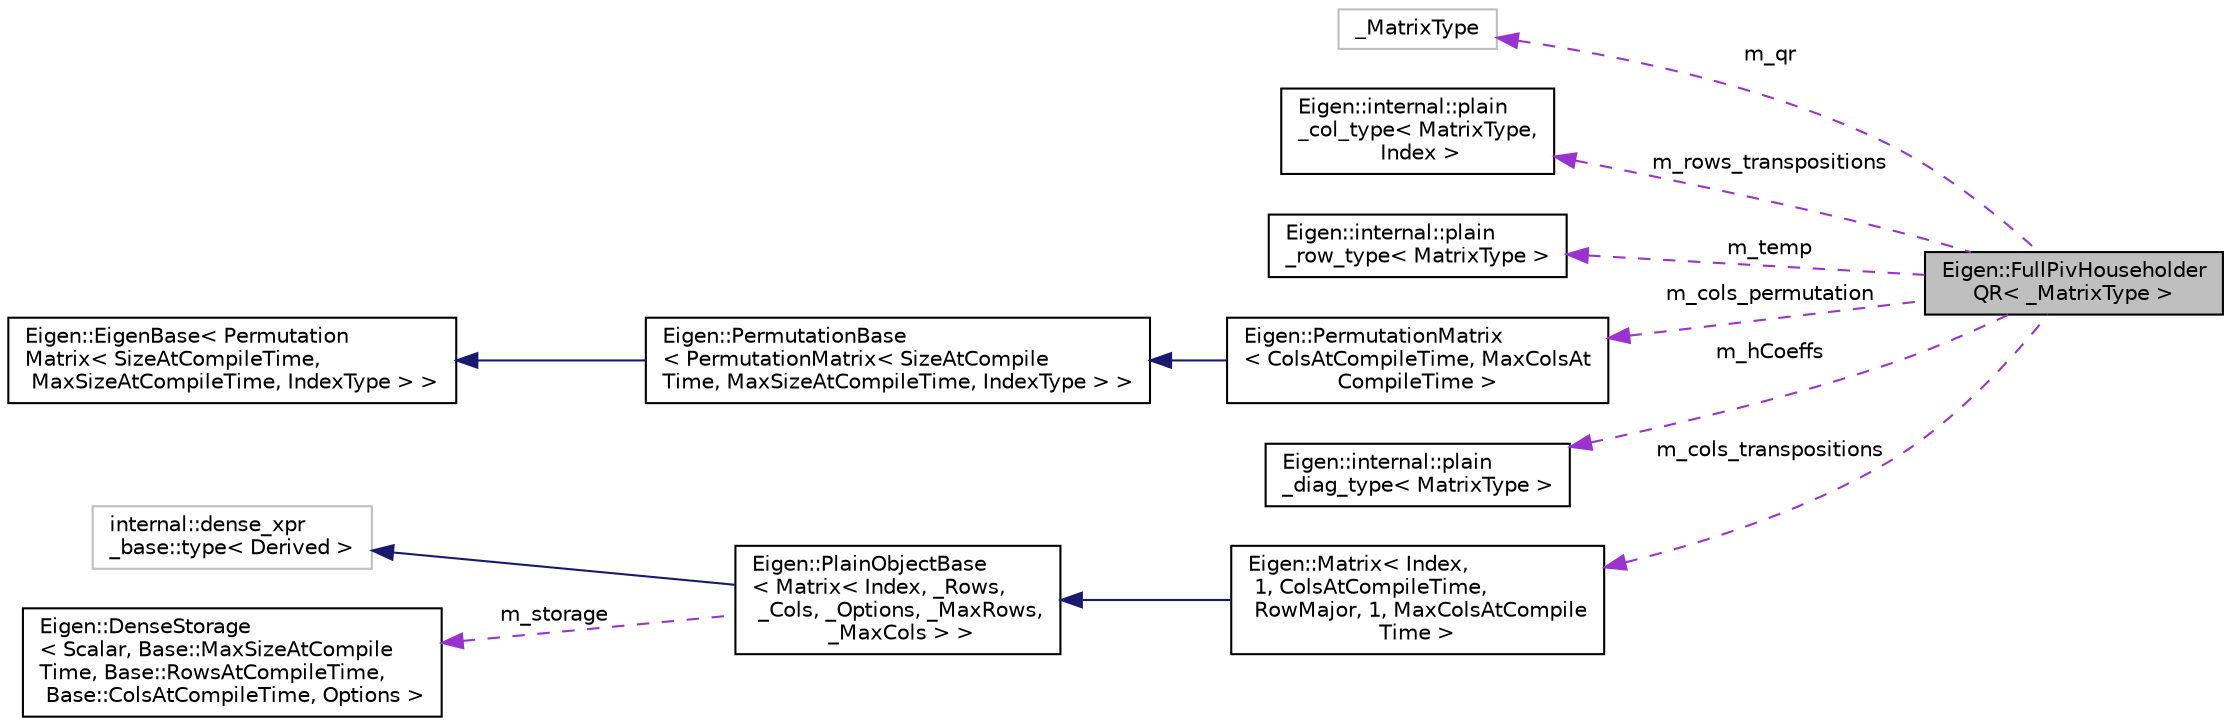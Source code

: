 digraph "Eigen::FullPivHouseholderQR&lt; _MatrixType &gt;"
{
  edge [fontname="Helvetica",fontsize="10",labelfontname="Helvetica",labelfontsize="10"];
  node [fontname="Helvetica",fontsize="10",shape=record];
  rankdir="LR";
  Node1 [label="Eigen::FullPivHouseholder\lQR\< _MatrixType \>",height=0.2,width=0.4,color="black", fillcolor="grey75", style="filled", fontcolor="black"];
  Node2 -> Node1 [dir="back",color="darkorchid3",fontsize="10",style="dashed",label=" m_qr" ,fontname="Helvetica"];
  Node2 [label="_MatrixType",height=0.2,width=0.4,color="grey75", fillcolor="white", style="filled"];
  Node3 -> Node1 [dir="back",color="darkorchid3",fontsize="10",style="dashed",label=" m_rows_transpositions" ,fontname="Helvetica"];
  Node3 [label="Eigen::internal::plain\l_col_type\< MatrixType,\l Index \>",height=0.2,width=0.4,color="black", fillcolor="white", style="filled",URL="$struct_eigen_1_1internal_1_1plain__col__type.html"];
  Node4 -> Node1 [dir="back",color="darkorchid3",fontsize="10",style="dashed",label=" m_temp" ,fontname="Helvetica"];
  Node4 [label="Eigen::internal::plain\l_row_type\< MatrixType \>",height=0.2,width=0.4,color="black", fillcolor="white", style="filled",URL="$struct_eigen_1_1internal_1_1plain__row__type.html"];
  Node5 -> Node1 [dir="back",color="darkorchid3",fontsize="10",style="dashed",label=" m_cols_permutation" ,fontname="Helvetica"];
  Node5 [label="Eigen::PermutationMatrix\l\< ColsAtCompileTime, MaxColsAt\lCompileTime \>",height=0.2,width=0.4,color="black", fillcolor="white", style="filled",URL="$class_eigen_1_1_permutation_matrix.html"];
  Node6 -> Node5 [dir="back",color="midnightblue",fontsize="10",style="solid",fontname="Helvetica"];
  Node6 [label="Eigen::PermutationBase\l\< PermutationMatrix\< SizeAtCompile\lTime, MaxSizeAtCompileTime, IndexType \> \>",height=0.2,width=0.4,color="black", fillcolor="white", style="filled",URL="$class_eigen_1_1_permutation_base.html"];
  Node7 -> Node6 [dir="back",color="midnightblue",fontsize="10",style="solid",fontname="Helvetica"];
  Node7 [label="Eigen::EigenBase\< Permutation\lMatrix\< SizeAtCompileTime,\l MaxSizeAtCompileTime, IndexType \> \>",height=0.2,width=0.4,color="black", fillcolor="white", style="filled",URL="$struct_eigen_1_1_eigen_base.html"];
  Node8 -> Node1 [dir="back",color="darkorchid3",fontsize="10",style="dashed",label=" m_hCoeffs" ,fontname="Helvetica"];
  Node8 [label="Eigen::internal::plain\l_diag_type\< MatrixType \>",height=0.2,width=0.4,color="black", fillcolor="white", style="filled",URL="$struct_eigen_1_1internal_1_1plain__diag__type.html"];
  Node9 -> Node1 [dir="back",color="darkorchid3",fontsize="10",style="dashed",label=" m_cols_transpositions" ,fontname="Helvetica"];
  Node9 [label="Eigen::Matrix\< Index,\l 1, ColsAtCompileTime,\l RowMajor, 1, MaxColsAtCompile\lTime \>",height=0.2,width=0.4,color="black", fillcolor="white", style="filled",URL="$class_eigen_1_1_matrix.html"];
  Node10 -> Node9 [dir="back",color="midnightblue",fontsize="10",style="solid",fontname="Helvetica"];
  Node10 [label="Eigen::PlainObjectBase\l\< Matrix\< Index, _Rows,\l _Cols, _Options, _MaxRows,\l _MaxCols \> \>",height=0.2,width=0.4,color="black", fillcolor="white", style="filled",URL="$class_eigen_1_1_plain_object_base.html",tooltip="Dense storage base class for matrices and arrays. "];
  Node11 -> Node10 [dir="back",color="midnightblue",fontsize="10",style="solid",fontname="Helvetica"];
  Node11 [label="internal::dense_xpr\l_base::type\< Derived \>",height=0.2,width=0.4,color="grey75", fillcolor="white", style="filled"];
  Node12 -> Node10 [dir="back",color="darkorchid3",fontsize="10",style="dashed",label=" m_storage" ,fontname="Helvetica"];
  Node12 [label="Eigen::DenseStorage\l\< Scalar, Base::MaxSizeAtCompile\lTime, Base::RowsAtCompileTime,\l Base::ColsAtCompileTime, Options \>",height=0.2,width=0.4,color="black", fillcolor="white", style="filled",URL="$class_eigen_1_1_dense_storage.html"];
}
